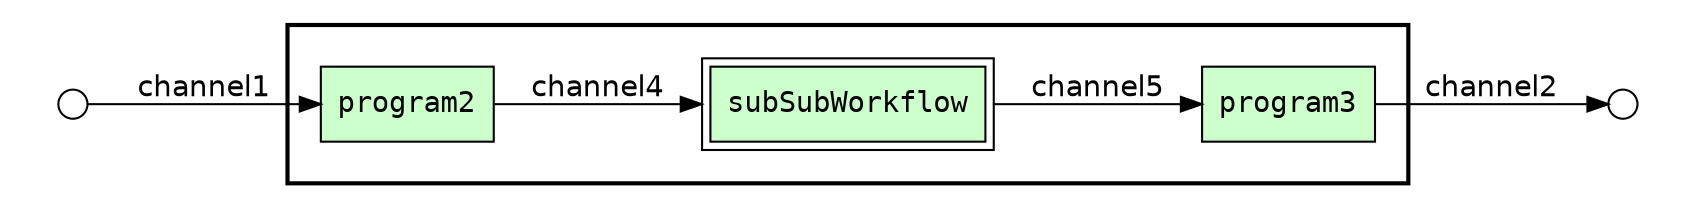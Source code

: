 
/* Start of top-level graph */
digraph Workflow {
rankdir=LR

/* Start of double cluster for drawing box around nodes in workflow */
subgraph cluster_workflow_box_outer { label=""; color=black; penwidth=2
subgraph cluster_workflow_box_inner { label=""; penwidth=0

/* Style for nodes representing atomic programs in workflow */
node[shape=box style=filled fillcolor="#CCFFCC" peripheries=1 fontname=Courier]

/* Nodes representing atomic programs in workflow */
program2
program3

/* Style for nodes representing composite programs (sub-workflows) in workflow */
node[shape=box style=filled fillcolor="#CCFFCC" peripheries=2 fontname=Courier]

/* Nodes representing composite programs (sub-workflows) in workflow */
subSubWorkflow

/* Style for edges representing channels between programs in workflow */
edge[fontname=Helvetica]

/* Edges representing channels between programs in workflow */
program2 -> subSubWorkflow [label=channel4]
subSubWorkflow -> program3 [label=channel5]

/* End of double cluster for drawing box around nodes in workflow */
}}

/* Hidden double-cluster for grouping workflow input ports */
subgraph cluster_input_ports_group_outer { label=""; penwidth=0
subgraph cluster_input_ports_group_inner { label=""; penwidth=0

/* Style for nodes representing workflow input ports */
node[shape=circle style=filled fillcolor="#FFFFFF" peripheries=1 fontname=Courier width=0.2]

/* Nodes representing workflow input ports */
channel1_input_port [label=""]

/* End of double-cluster for grouping workflow input ports */
}}

/* Hidden double-cluster for grouping workflow output ports */
subgraph cluster_output_ports_group_outer { label=""; penwidth=0
subgraph cluster_output_ports_group_inner { label=""; penwidth=0

/* Style for nodes representing workflow output ports */
node[shape=circle style=filled fillcolor="#FFFFFF" peripheries=1 fontname=Courier width=0.2]

/* Nodes representing workflow output ports */
channel2_output_port [label=""]

/* End of double-cluster for grouping workflow output ports */
}}

/* Style for edges representing channels between programs and workflow input ports */
edge[fontname=Helvetica]

/* Edges representing channels between programs and workflow input ports */
channel1_input_port -> program2 [label=channel1]

/* Style for edges representing channels between programs and workflow output ports */
edge[fontname=Helvetica]

/* Edges representing channels between programs and workflow output ports */
program3 -> channel2_output_port [label=channel2]

/* End of top-level graph */
}
